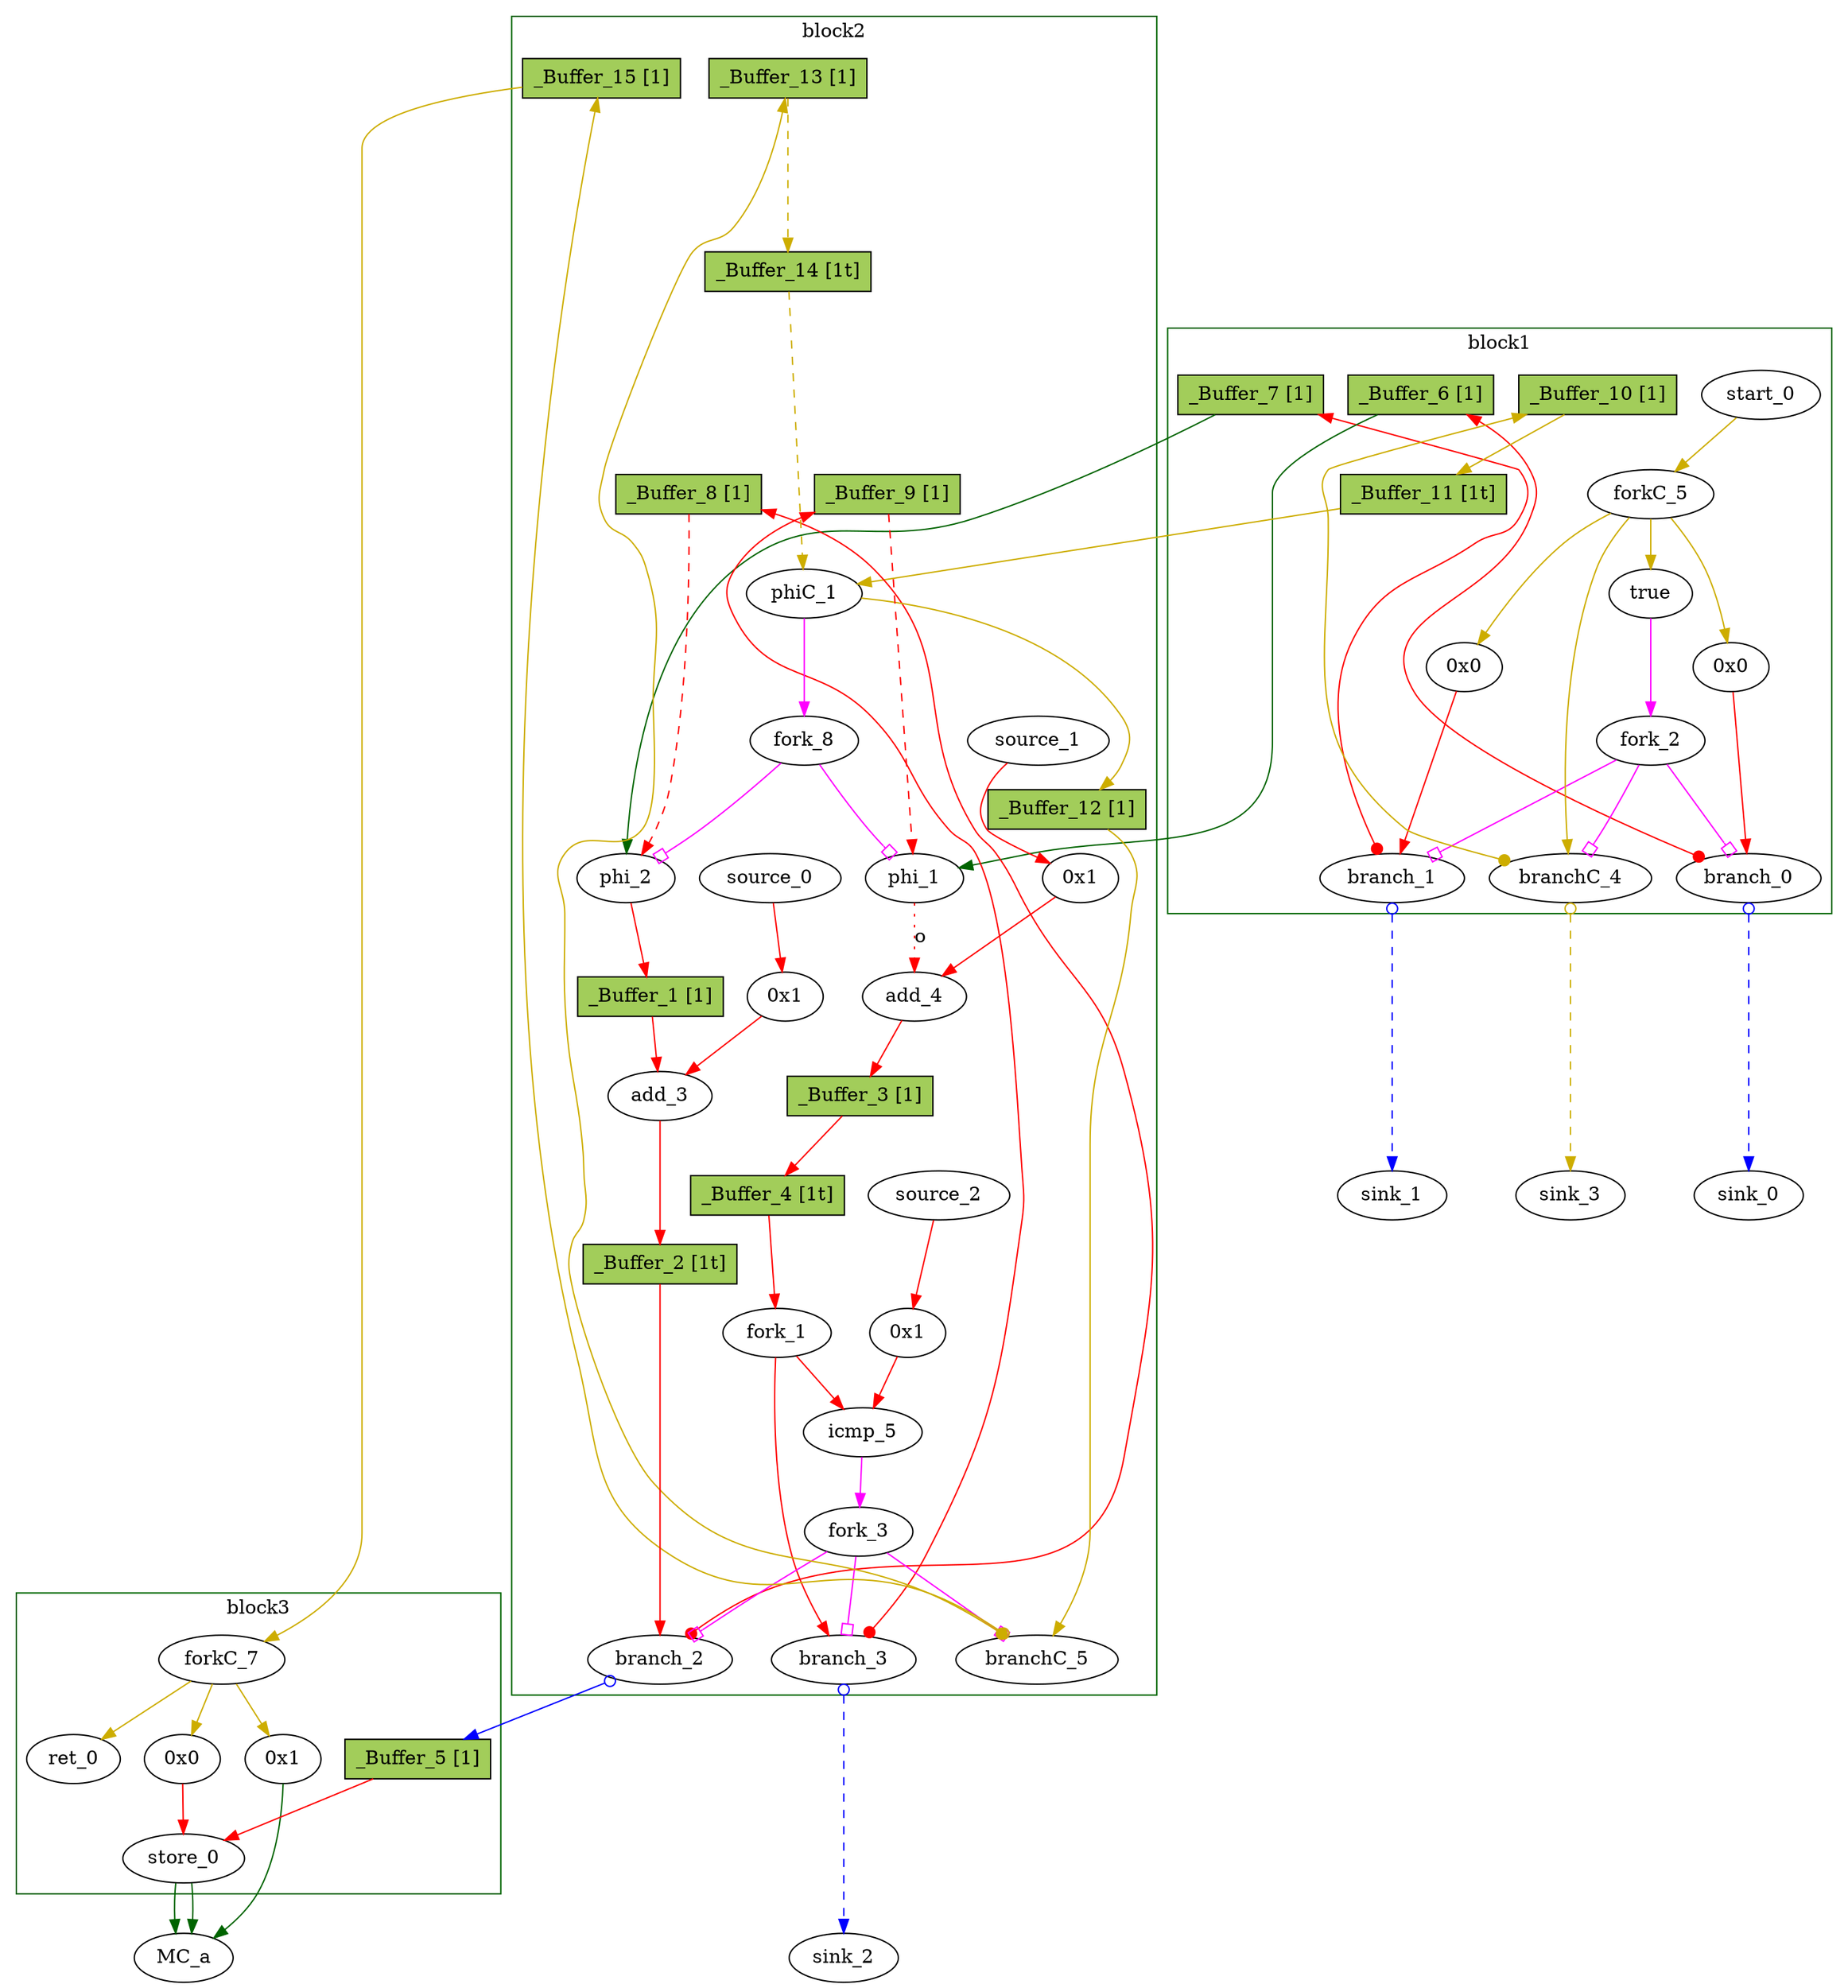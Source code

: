 // Number of blocks: 53
// Number of channels: 83
Digraph G {

  // Blocks
subgraph cluster_1 {
color = "darkgreen"
label = "block1"
  brCst_block1 [type=Constant, in="in1:1", out="out1:1", bbID = 1, value="0x1", label=true,  shape=oval];
  cst_0 [type=Constant, in="in1:32", out="out1:32", bbID = 1, value="0x0", label="0x0",  shape=oval];
  cst_1 [type=Constant, in="in1:32", out="out1:32", bbID = 1, value="0x0", label="0x0",  shape=oval];
  branch_0 [type=Branch, in="in1:32 in2?:1", out="out1+:32 out2-:32", bbID = 1,  shape=oval];
  branch_1 [type=Branch, in="in1:32 in2?:1", out="out1+:32 out2-:32", bbID = 1,  shape=oval];
  fork_2 [type=Fork, in="in1:1", out="out1:1 out2:1 out3:1", bbID = 1,  shape=oval];
  start_0 [type=Entry, in="in1:0", out="out1:0", bbID = 1,  shape=oval];
  forkC_5 [type=Fork, in="in1:0", out="out1:0 out2:0 out3:0 out4:0", bbID = 1,  shape=oval];
  branchC_4 [type=Branch, in="in1:0 in2?:1", out="out1+:0 out2-:0", bbID = 1,  shape=oval];
  _Buffer_6 [type=Buffer, in="in1:32", out="out1:32", bbID = 1, slots=1, transparent=false, label="_Buffer_6 [1]",  shape=box, style=filled, fillcolor=darkolivegreen3, height = 0.4];
  _Buffer_7 [type=Buffer, in="in1:32", out="out1:32", bbID = 1, slots=1, transparent=false, label="_Buffer_7 [1]",  shape=box, style=filled, fillcolor=darkolivegreen3, height = 0.4];
  _Buffer_10 [type=Buffer, in="in1:0", out="out1:0", bbID = 1, slots=1, transparent=false, label="_Buffer_10 [1]",  shape=box, style=filled, fillcolor=darkolivegreen3, height = 0.4];
  _Buffer_11 [type=Buffer, in="in1:0", out="out1:0", bbID = 1, slots=1, transparent=true, label="_Buffer_11 [1t]",  shape=box, style=filled, fillcolor=darkolivegreen3, height = 0.4];
}
subgraph cluster_2 {
color = "darkgreen"
label = "block2"
  phi_1 [type=Mux, in="in1?:1 in2:32 in3:32", out="out1:32", delay=1.397, bbID = 2,  shape=oval];
  phi_2 [type=Mux, in="in1?:1 in2:32 in3:32", out="out1:32", delay=1.397, bbID = 2,  shape=oval];
  cst_2 [type=Constant, in="in1:32", out="out1:32", bbID = 2, value="0x1", label="0x1", retimingDiff=0.5,  shape=oval];
  add_3 [type=Operator, in="in1:32 in2:32", out="out1:32", op = "add_op", delay=2.287, bbID = 2, retimingDiff=0.5,  shape=oval];
  cst_3 [type=Constant, in="in1:32", out="out1:32", bbID = 2, value="0x1", label="0x1",  shape=oval];
  add_4 [type=Operator, in="in1:32 in2:32", out="out1:32", op = "add_op", delay=2.287, bbID = 2,  shape=oval];
  cst_4 [type=Constant, in="in1:32", out="out1:32", bbID = 2, value="0x1", label="0x1", retimingDiff=0.5,  shape=oval];
  icmp_5 [type=Operator, in="in1:32 in2:32", out="out1:1", op = "icmp_ult_op", delay=1.907, bbID = 2, retimingDiff=0.5,  shape=oval];
  fork_1 [type=Fork, in="in1:32", out="out1:32 out2:32", bbID = 2, retimingDiff=0.5,  shape=oval];
  branch_2 [type=Branch, in="in1:32 in2?:1", out="out1+:32 out2-:32", bbID = 2, retimingDiff=0.5,  shape=oval];
  branch_3 [type=Branch, in="in1:32 in2?:1", out="out1+:32 out2-:32", bbID = 2, retimingDiff=0.5,  shape=oval];
  fork_3 [type=Fork, in="in1:1", out="out1:1 out2:1 out3:1", bbID = 2, retimingDiff=0.5,  shape=oval];
  phiC_1 [type=CntrlMerge, in="in1:0 in2:0", out="out1:0 out2?:1", bbID = 2,  shape=oval];
  branchC_5 [type=Branch, in="in1:0 in2?:1", out="out1+:0 out2-:0", bbID = 2, retimingDiff=0.5,  shape=oval];
  source_0 [type=Source, out="out1:32", bbID = 2, retimingDiff=0.5,  shape=oval];
  source_1 [type=Source, out="out1:32", bbID = 2,  shape=oval];
  source_2 [type=Source, out="out1:32", bbID = 2, retimingDiff=0.5,  shape=oval];
  fork_8 [type=Fork, in="in1:1", out="out1:1 out2:1", bbID = 2,  shape=oval];
  _Buffer_1 [type=Buffer, in="in1:32", out="out1:32", bbID = 2, slots=1, transparent=false, label="_Buffer_1 [1]",  shape=box, style=filled, fillcolor=darkolivegreen3, height = 0.4];
  _Buffer_2 [type=Buffer, in="in1:32", out="out1:32", bbID = 2, slots=1, transparent=true, label="_Buffer_2 [1t]",  shape=box, style=filled, fillcolor=darkolivegreen3, height = 0.4];
  _Buffer_3 [type=Buffer, in="in1:32", out="out1:32", bbID = 2, slots=1, transparent=false, label="_Buffer_3 [1]",  shape=box, style=filled, fillcolor=darkolivegreen3, height = 0.4];
  _Buffer_4 [type=Buffer, in="in1:32", out="out1:32", bbID = 2, slots=1, transparent=true, label="_Buffer_4 [1t]",  shape=box, style=filled, fillcolor=darkolivegreen3, height = 0.4];
  _Buffer_8 [type=Buffer, in="in1:32", out="out1:32", bbID = 2, slots=1, transparent=false, label="_Buffer_8 [1]",  shape=box, style=filled, fillcolor=darkolivegreen3, height = 0.4];
  _Buffer_9 [type=Buffer, in="in1:32", out="out1:32", bbID = 2, slots=1, transparent=false, label="_Buffer_9 [1]",  shape=box, style=filled, fillcolor=darkolivegreen3, height = 0.4];
  _Buffer_12 [type=Buffer, in="in1:0", out="out1:0", bbID = 2, slots=1, transparent=false, label="_Buffer_12 [1]",  shape=box, style=filled, fillcolor=darkolivegreen3, height = 0.4];
  _Buffer_13 [type=Buffer, in="in1:0", out="out1:0", bbID = 2, slots=1, transparent=false, label="_Buffer_13 [1]",  shape=box, style=filled, fillcolor=darkolivegreen3, height = 0.4];
  _Buffer_14 [type=Buffer, in="in1:0", out="out1:0", bbID = 2, slots=1, transparent=true, label="_Buffer_14 [1t]",  shape=box, style=filled, fillcolor=darkolivegreen3, height = 0.4];
  _Buffer_15 [type=Buffer, in="in1:0", out="out1:0", bbID = 2, slots=1, transparent=false, label="_Buffer_15 [1]",  shape=box, style=filled, fillcolor=darkolivegreen3, height = 0.4];
}
subgraph cluster_3 {
color = "darkgreen"
label = "block3"
  store_0 [type=Operator, in="in1:32 in2:32", out="out1:32 out2:32", op = "mc_store_op", delay=0.672, bbID = 3, portID = 0, offset = 0,  shape=oval];
  ret_0 [type=Operator, in="in1:0", out="out1:0", op = "ret_op", bbID = 3,  shape=oval];
  cst_5 [type=Constant, in="in1:32", out="out1:32", bbID = 3, value="0x0", label="0x0",  shape=oval];
  cst_6 [type=Constant, in="in1:32", out="out1:32", bbID = 3, value="0x1", label="0x1",  shape=oval];
  forkC_7 [type=Fork, in="in1:0", out="out1:0 out2:0 out3:0", bbID = 3,  shape=oval];
  _Buffer_5 [type=Buffer, in="in1:32", out="out1:32", bbID = 3, slots=1, transparent=false, label="_Buffer_5 [1]",  shape=box, style=filled, fillcolor=darkolivegreen3, height = 0.4];
}
  MC_a [type=MC, in="in1:32*c0 in2:32*s0a in3:32*s0d", out="out1:0*e", bbID = 0, memory = "a", bbcount = 1, ldcount = 0, stcount = 1, ];
//  end_0 [type=Exit, in="in1:0*e in2:0", out="out1:0", bbID = 0,  shape=oval];
  sink_0 [type=Sink, in="in1:32", bbID = 0,  shape=oval];
  sink_1 [type=Sink, in="in1:32", bbID = 0,  shape=oval];
  sink_2 [type=Sink, in="in1:32", bbID = 0,  shape=oval];
  sink_3 [type=Sink, in="in1:0", bbID = 0,  shape=oval];

  // Channels
  brCst_block1 -> fork_2 [from=out1, to=in1, arrowhead=normal, color=magenta];
  cst_0 -> branch_0 [from=out1, to=in1, arrowhead=normal, color=red];
  phi_1 -> add_4 [from=out1, to=in1, arrowhead=normal, color=red, slots=1, style=dotted, label="o", transparent=true];
  cst_1 -> branch_1 [from=out1, to=in1, arrowhead=normal, color=red];
  phi_2 -> _Buffer_1 [from=out1, to=in1, arrowhead=normal, color=red];
  cst_2 -> add_3 [from=out1, to=in2, arrowhead=normal, color=red];
  add_3 -> _Buffer_2 [from=out1, to=in1, arrowhead=normal, color=red];
  cst_3 -> add_4 [from=out1, to=in2, arrowhead=normal, color=red];
  add_4 -> _Buffer_3 [from=out1, to=in1, arrowhead=normal, color=red];
  cst_4 -> icmp_5 [from=out1, to=in2, arrowhead=normal, color=red];
  icmp_5 -> fork_3 [from=out1, to=in1, arrowhead=normal, color=magenta];
  store_0 -> MC_a [from=out2, to=in2, arrowhead=normal, color=darkgreen];
  store_0 -> MC_a [from=out1, to=in3, arrowhead=normal, color=darkgreen];
//  ret_0 -> end_0 [from=out1, to=in2, arrowhead=normal, color=gold3];
  cst_5 -> store_0 [from=out1, to=in2, arrowhead=normal, color=red];
  branch_2 -> _Buffer_5 [from=out2, to=in1, dir=both, arrowtail=odot, arrowhead=normal, color=blue];
  fork_1 -> icmp_5 [from=out1, to=in1, arrowhead=normal, color=red];
  fork_1 -> branch_3 [from=out2, to=in1, arrowhead=normal, color=red];
  branch_0 -> _Buffer_6 [from=out1, to=in1, dir=both, arrowtail=dot, arrowhead=normal, color=red, constraint=false];
  branch_0 -> sink_0 [from=out2, to=in1, dir=both, arrowtail=odot, arrowhead=normal, color=blue, style=dashed, minlen = 3];
  branch_1 -> _Buffer_7 [from=out1, to=in1, dir=both, arrowtail=dot, arrowhead=normal, color=red, constraint=false];
  branch_1 -> sink_1 [from=out2, to=in1, dir=both, arrowtail=odot, arrowhead=normal, color=blue, style=dashed, minlen = 3];
  fork_2 -> branch_0 [from=out2, to=in2, arrowhead=obox, color=magenta];
  fork_2 -> branch_1 [from=out1, to=in2, arrowhead=obox, color=magenta];
  fork_2 -> branchC_4 [from=out3, to=in2, arrowhead=obox, color=magenta];
  branch_2 -> _Buffer_8 [from=out1, to=in1, dir=both, arrowtail=dot, arrowhead=normal, color=red, constraint=false];
  branch_3 -> _Buffer_9 [from=out1, to=in1, dir=both, arrowtail=dot, arrowhead=normal, color=red, constraint=false];
  branch_3 -> sink_2 [from=out2, to=in1, dir=both, arrowtail=odot, arrowhead=normal, color=blue, style=dashed, minlen = 3];
  fork_3 -> branch_2 [from=out2, to=in2, arrowhead=obox, color=magenta];
  fork_3 -> branch_3 [from=out1, to=in2, arrowhead=obox, color=magenta];
  fork_3 -> branchC_5 [from=out3, to=in2, arrowhead=obox, color=magenta];
 // MC_a -> end_0 [from=out1, to=in1, arrowhead=normal, color=gold3];
  cst_6 -> MC_a [from=out1, to=in1, arrowhead=normal, color=darkgreen];
  start_0 -> forkC_5 [from=out1, to=in1, arrowhead=normal, color=gold3];
  forkC_5 -> brCst_block1 [from=out4, to=in1, arrowhead=normal, color=gold3];
  forkC_5 -> cst_0 [from=out1, to=in1, arrowhead=normal, color=gold3];
  forkC_5 -> cst_1 [from=out2, to=in1, arrowhead=normal, color=gold3];
  forkC_5 -> branchC_4 [from=out3, to=in1, arrowhead=normal, color=gold3];
  branchC_4 -> _Buffer_10 [from=out1, to=in1, dir=both, arrowtail=dot, arrowhead=normal, color=gold3, constraint=false];
  branchC_4 -> sink_3 [from=out2, to=in1, dir=both, arrowtail=odot, arrowhead=normal, color=gold3, style=dashed, minlen = 3];
  phiC_1 -> _Buffer_12 [from=out1, to=in1, arrowhead=normal, color=gold3];
  phiC_1 -> fork_8 [from=out2, to=in1, arrowhead=normal, color=magenta];
  branchC_5 -> _Buffer_13 [from=out1, to=in1, dir=both, arrowtail=dot, arrowhead=normal, color=gold3, constraint=false];
  branchC_5 -> _Buffer_15 [from=out2, to=in1, dir=both, arrowtail=odot, arrowhead=normal, color=gold3, constraint=false];
  _Buffer_15 -> forkC_7 [from=out1, to=in1, arrowhead=normal, color=gold3];
  forkC_7 -> ret_0 [from=out3, to=in1, arrowhead=normal, color=gold3];
  forkC_7 -> cst_5 [from=out1, to=in1, arrowhead=normal, color=gold3];
  forkC_7 -> cst_6 [from=out2, to=in1, arrowhead=normal, color=gold3];
  source_0 -> cst_2 [from=out1, to=in1, arrowhead=normal, color=red];
  source_1 -> cst_3 [from=out1, to=in1, arrowhead=normal, color=red];
  source_2 -> cst_4 [from=out1, to=in1, arrowhead=normal, color=red];
  fork_8 -> phi_1 [from=out1, to=in1, arrowhead=obox, color=magenta];
  fork_8 -> phi_2 [from=out2, to=in1, arrowhead=obox, color=magenta];
  _Buffer_1 -> add_3 [from=out1, to=in1, arrowhead=normal, color=red];
  _Buffer_2 -> branch_2 [from=out1, to=in1, arrowhead=normal, color=red];
  _Buffer_3 -> _Buffer_4 [from=out1, to=in1, arrowhead=normal, color=red];
  _Buffer_4 -> fork_1 [from=out1, to=in1, arrowhead=normal, color=red];
  _Buffer_5 -> store_0 [from=out1, to=in1, arrowhead=normal, color=red];
  _Buffer_6 -> phi_1 [from=out1, to=in2, arrowhead=normal, color=darkgreen];
  _Buffer_7 -> phi_2 [from=out1, to=in2, arrowhead=normal, color=darkgreen];
  _Buffer_8 -> phi_2 [from=out1, to=in3, arrowhead=normal, color=red, style=dashed, minlen = 3];
  _Buffer_9 -> phi_1 [from=out1, to=in3, arrowhead=normal, color=red, style=dashed, minlen = 3];
  _Buffer_10 -> _Buffer_11 [from=out1, to=in1, arrowhead=normal, color=gold3];
  _Buffer_11 -> phiC_1 [from=out1, to=in1, arrowhead=normal, color=gold3];
  _Buffer_12 -> branchC_5 [from=out1, to=in1, arrowhead=normal, color=gold3];
  _Buffer_13 -> _Buffer_14 [from=out1, to=in1, arrowhead=normal, color=gold3, style=dashed, minlen = 3];
  _Buffer_14 -> phiC_1 [from=out1, to=in2, arrowhead=normal, color=gold3, style=dashed, minlen = 3];
}
